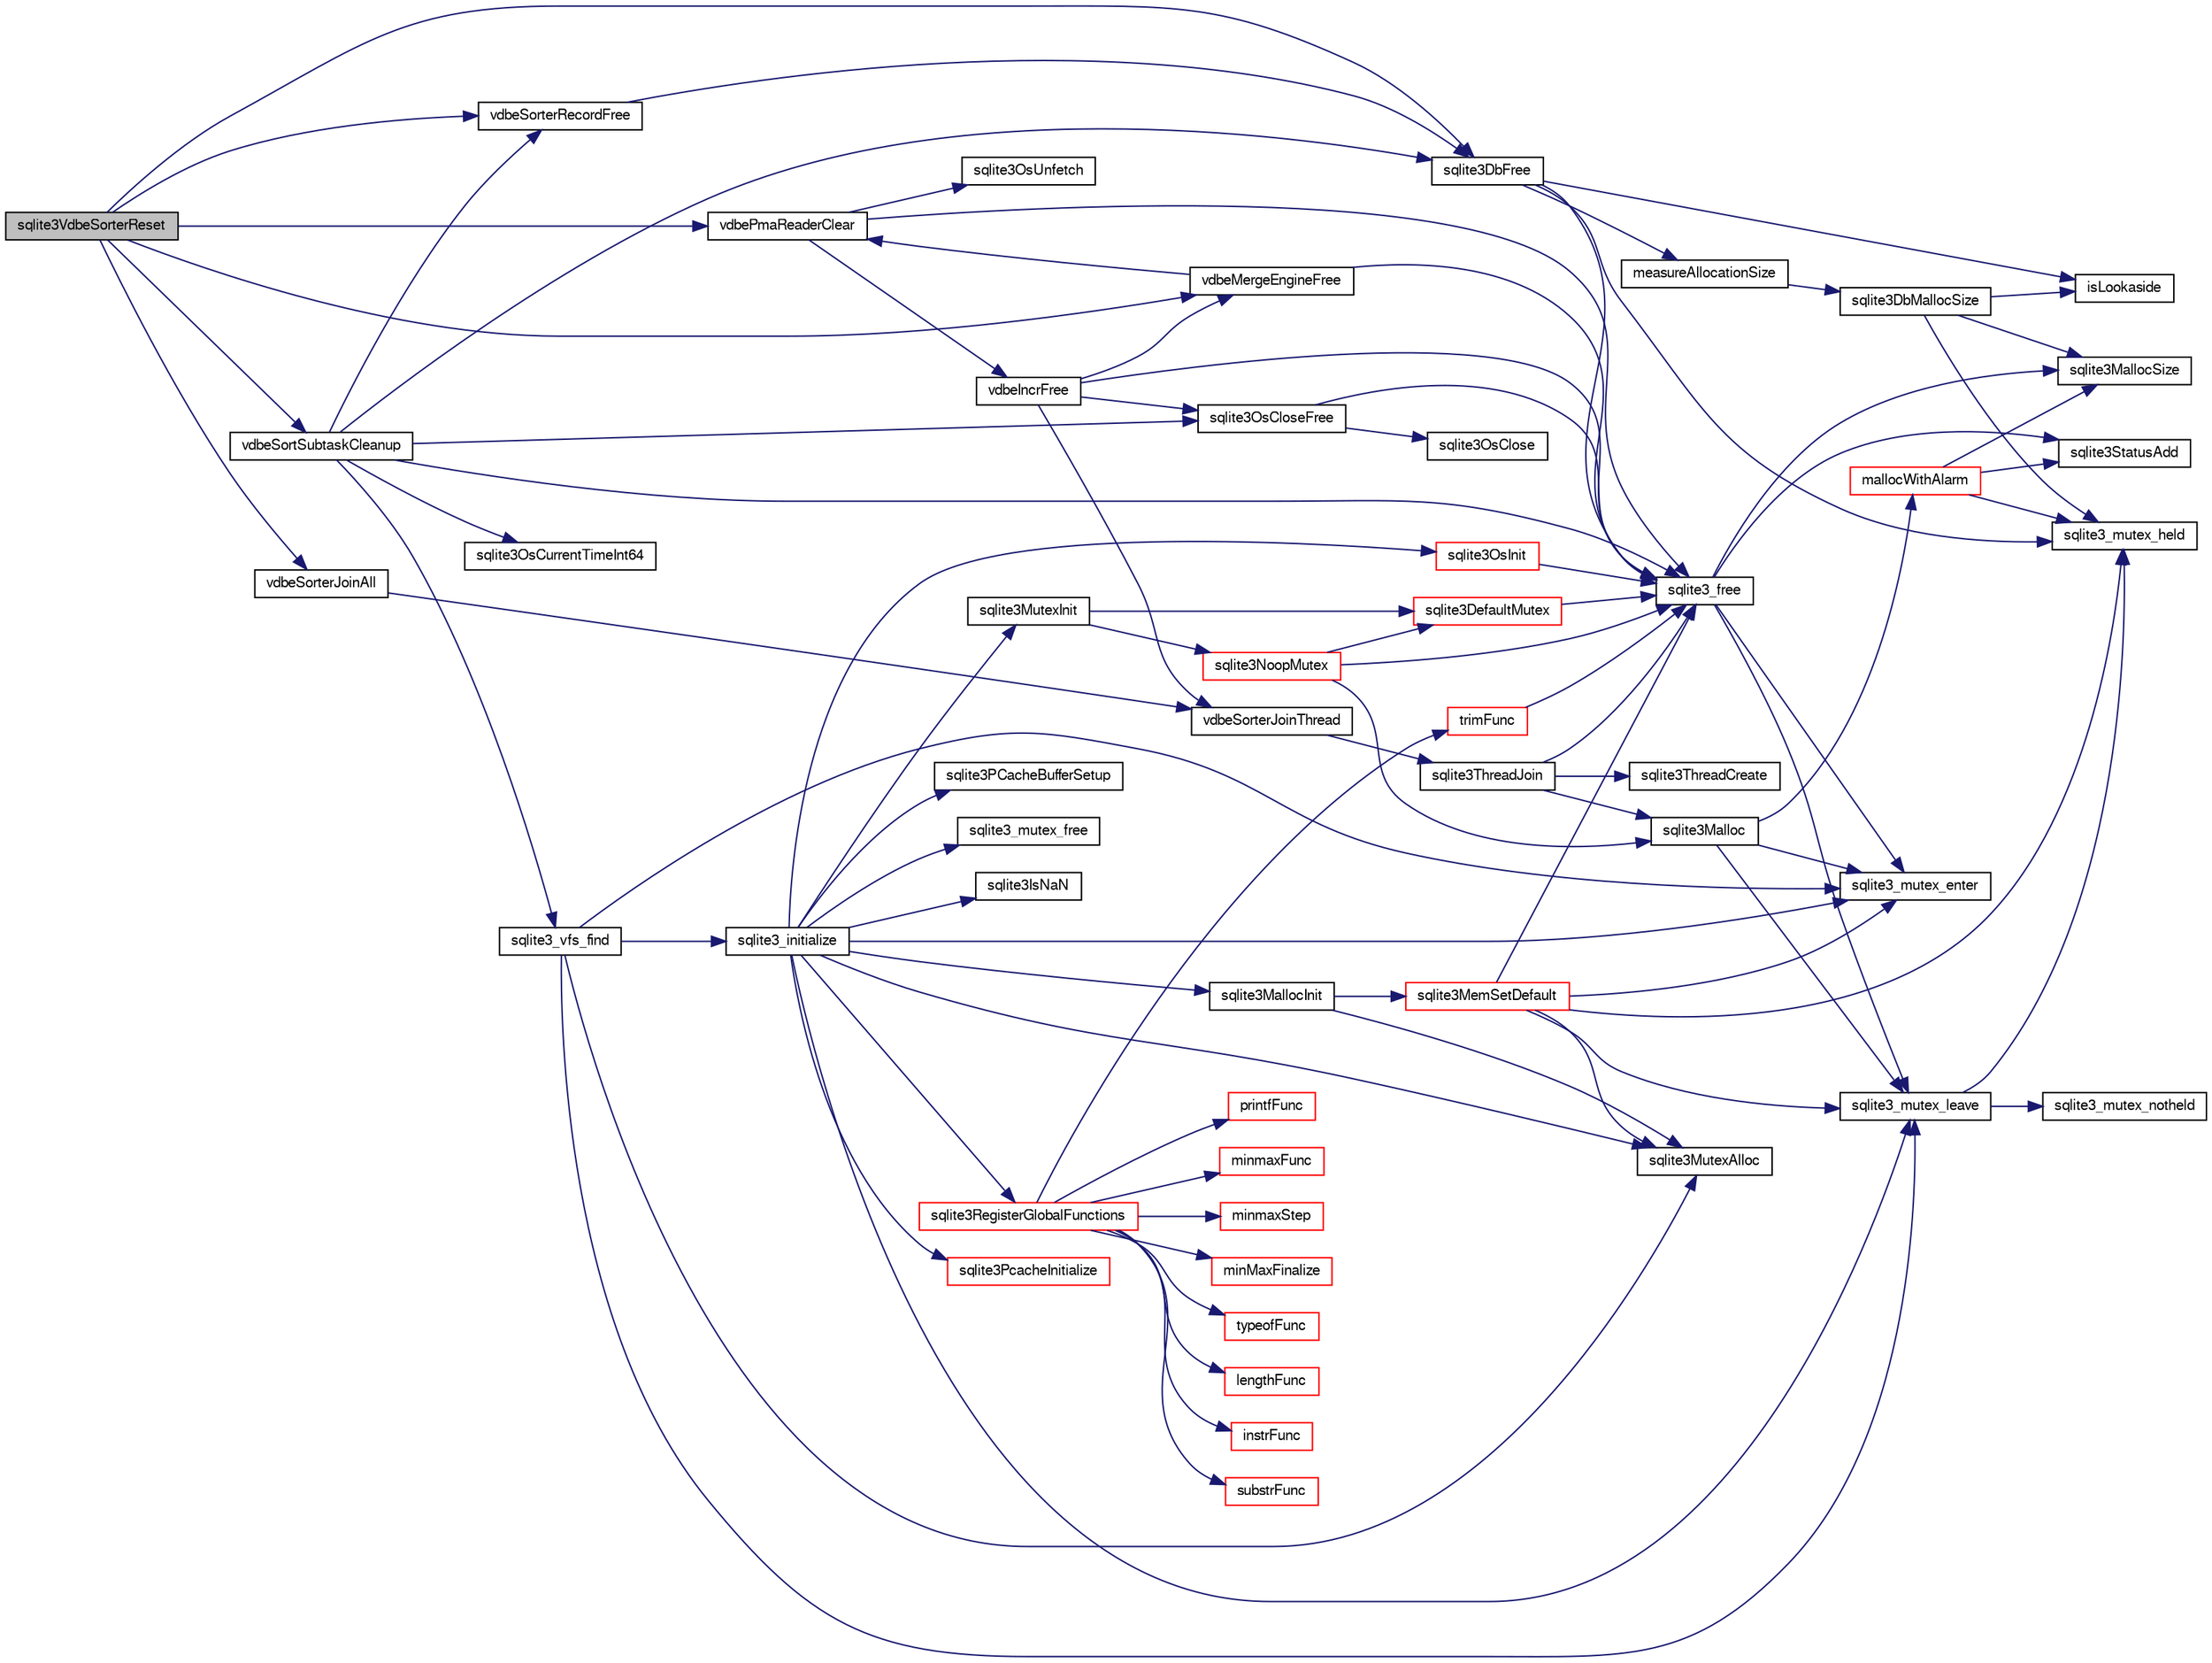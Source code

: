 digraph "sqlite3VdbeSorterReset"
{
  edge [fontname="FreeSans",fontsize="10",labelfontname="FreeSans",labelfontsize="10"];
  node [fontname="FreeSans",fontsize="10",shape=record];
  rankdir="LR";
  Node793831 [label="sqlite3VdbeSorterReset",height=0.2,width=0.4,color="black", fillcolor="grey75", style="filled", fontcolor="black"];
  Node793831 -> Node793832 [color="midnightblue",fontsize="10",style="solid",fontname="FreeSans"];
  Node793832 [label="vdbeSorterJoinAll",height=0.2,width=0.4,color="black", fillcolor="white", style="filled",URL="$sqlite3_8c.html#a5cdb5b8f6cb109f97528d36e28565113"];
  Node793832 -> Node793833 [color="midnightblue",fontsize="10",style="solid",fontname="FreeSans"];
  Node793833 [label="vdbeSorterJoinThread",height=0.2,width=0.4,color="black", fillcolor="white", style="filled",URL="$sqlite3_8c.html#a4e60b28b8975e8e1e4fa2059c12561f0"];
  Node793833 -> Node793834 [color="midnightblue",fontsize="10",style="solid",fontname="FreeSans"];
  Node793834 [label="sqlite3ThreadJoin",height=0.2,width=0.4,color="black", fillcolor="white", style="filled",URL="$sqlite3_8c.html#a5d675a90f2ab38ee6ca70a0a6345e225"];
  Node793834 -> Node793835 [color="midnightblue",fontsize="10",style="solid",fontname="FreeSans"];
  Node793835 [label="sqlite3_free",height=0.2,width=0.4,color="black", fillcolor="white", style="filled",URL="$sqlite3_8c.html#a6552349e36a8a691af5487999ab09519"];
  Node793835 -> Node793836 [color="midnightblue",fontsize="10",style="solid",fontname="FreeSans"];
  Node793836 [label="sqlite3_mutex_enter",height=0.2,width=0.4,color="black", fillcolor="white", style="filled",URL="$sqlite3_8c.html#a1c12cde690bd89f104de5cbad12a6bf5"];
  Node793835 -> Node793837 [color="midnightblue",fontsize="10",style="solid",fontname="FreeSans"];
  Node793837 [label="sqlite3StatusAdd",height=0.2,width=0.4,color="black", fillcolor="white", style="filled",URL="$sqlite3_8c.html#afa029f93586aeab4cc85360905dae9cd"];
  Node793835 -> Node793838 [color="midnightblue",fontsize="10",style="solid",fontname="FreeSans"];
  Node793838 [label="sqlite3MallocSize",height=0.2,width=0.4,color="black", fillcolor="white", style="filled",URL="$sqlite3_8c.html#acf5d2a5f35270bafb050bd2def576955"];
  Node793835 -> Node793839 [color="midnightblue",fontsize="10",style="solid",fontname="FreeSans"];
  Node793839 [label="sqlite3_mutex_leave",height=0.2,width=0.4,color="black", fillcolor="white", style="filled",URL="$sqlite3_8c.html#a5838d235601dbd3c1fa993555c6bcc93"];
  Node793839 -> Node793840 [color="midnightblue",fontsize="10",style="solid",fontname="FreeSans"];
  Node793840 [label="sqlite3_mutex_held",height=0.2,width=0.4,color="black", fillcolor="white", style="filled",URL="$sqlite3_8c.html#acf77da68932b6bc163c5e68547ecc3e7"];
  Node793839 -> Node793841 [color="midnightblue",fontsize="10",style="solid",fontname="FreeSans"];
  Node793841 [label="sqlite3_mutex_notheld",height=0.2,width=0.4,color="black", fillcolor="white", style="filled",URL="$sqlite3_8c.html#a83967c837c1c000d3b5adcfaa688f5dc"];
  Node793834 -> Node793842 [color="midnightblue",fontsize="10",style="solid",fontname="FreeSans"];
  Node793842 [label="sqlite3ThreadCreate",height=0.2,width=0.4,color="black", fillcolor="white", style="filled",URL="$sqlite3_8c.html#a7dcba51ea870cc37833e5b2a5a157bef"];
  Node793834 -> Node793843 [color="midnightblue",fontsize="10",style="solid",fontname="FreeSans"];
  Node793843 [label="sqlite3Malloc",height=0.2,width=0.4,color="black", fillcolor="white", style="filled",URL="$sqlite3_8c.html#a361a2eaa846b1885f123abe46f5d8b2b"];
  Node793843 -> Node793836 [color="midnightblue",fontsize="10",style="solid",fontname="FreeSans"];
  Node793843 -> Node793844 [color="midnightblue",fontsize="10",style="solid",fontname="FreeSans"];
  Node793844 [label="mallocWithAlarm",height=0.2,width=0.4,color="red", fillcolor="white", style="filled",URL="$sqlite3_8c.html#ab070d5cf8e48ec8a6a43cf025d48598b"];
  Node793844 -> Node793840 [color="midnightblue",fontsize="10",style="solid",fontname="FreeSans"];
  Node793844 -> Node793838 [color="midnightblue",fontsize="10",style="solid",fontname="FreeSans"];
  Node793844 -> Node793837 [color="midnightblue",fontsize="10",style="solid",fontname="FreeSans"];
  Node793843 -> Node793839 [color="midnightblue",fontsize="10",style="solid",fontname="FreeSans"];
  Node793831 -> Node793848 [color="midnightblue",fontsize="10",style="solid",fontname="FreeSans"];
  Node793848 [label="vdbePmaReaderClear",height=0.2,width=0.4,color="black", fillcolor="white", style="filled",URL="$sqlite3_8c.html#ae4ef2e668d3028e75343e65046d42a2d"];
  Node793848 -> Node793835 [color="midnightblue",fontsize="10",style="solid",fontname="FreeSans"];
  Node793848 -> Node793849 [color="midnightblue",fontsize="10",style="solid",fontname="FreeSans"];
  Node793849 [label="sqlite3OsUnfetch",height=0.2,width=0.4,color="black", fillcolor="white", style="filled",URL="$sqlite3_8c.html#abc0da72cb8b8989cf8708b572fe5fef4"];
  Node793848 -> Node793850 [color="midnightblue",fontsize="10",style="solid",fontname="FreeSans"];
  Node793850 [label="vdbeIncrFree",height=0.2,width=0.4,color="black", fillcolor="white", style="filled",URL="$sqlite3_8c.html#a2cf58de324cfc3b315c058575986bbee"];
  Node793850 -> Node793833 [color="midnightblue",fontsize="10",style="solid",fontname="FreeSans"];
  Node793850 -> Node793851 [color="midnightblue",fontsize="10",style="solid",fontname="FreeSans"];
  Node793851 [label="sqlite3OsCloseFree",height=0.2,width=0.4,color="black", fillcolor="white", style="filled",URL="$sqlite3_8c.html#a55e2ac414d354ed16d51e9fb500e21df"];
  Node793851 -> Node793852 [color="midnightblue",fontsize="10",style="solid",fontname="FreeSans"];
  Node793852 [label="sqlite3OsClose",height=0.2,width=0.4,color="black", fillcolor="white", style="filled",URL="$sqlite3_8c.html#aa5f0aeb27273a57c0523deaf48997533"];
  Node793851 -> Node793835 [color="midnightblue",fontsize="10",style="solid",fontname="FreeSans"];
  Node793850 -> Node793853 [color="midnightblue",fontsize="10",style="solid",fontname="FreeSans"];
  Node793853 [label="vdbeMergeEngineFree",height=0.2,width=0.4,color="black", fillcolor="white", style="filled",URL="$sqlite3_8c.html#a6cb59e7106205b62881f202786177310"];
  Node793853 -> Node793848 [color="midnightblue",fontsize="10",style="solid",fontname="FreeSans"];
  Node793853 -> Node793835 [color="midnightblue",fontsize="10",style="solid",fontname="FreeSans"];
  Node793850 -> Node793835 [color="midnightblue",fontsize="10",style="solid",fontname="FreeSans"];
  Node793831 -> Node793854 [color="midnightblue",fontsize="10",style="solid",fontname="FreeSans"];
  Node793854 [label="sqlite3DbFree",height=0.2,width=0.4,color="black", fillcolor="white", style="filled",URL="$sqlite3_8c.html#ac70ab821a6607b4a1b909582dc37a069"];
  Node793854 -> Node793840 [color="midnightblue",fontsize="10",style="solid",fontname="FreeSans"];
  Node793854 -> Node793855 [color="midnightblue",fontsize="10",style="solid",fontname="FreeSans"];
  Node793855 [label="measureAllocationSize",height=0.2,width=0.4,color="black", fillcolor="white", style="filled",URL="$sqlite3_8c.html#a45731e644a22fdb756e2b6337224217a"];
  Node793855 -> Node793856 [color="midnightblue",fontsize="10",style="solid",fontname="FreeSans"];
  Node793856 [label="sqlite3DbMallocSize",height=0.2,width=0.4,color="black", fillcolor="white", style="filled",URL="$sqlite3_8c.html#aa397e5a8a03495203a0767abf0a71f86"];
  Node793856 -> Node793838 [color="midnightblue",fontsize="10",style="solid",fontname="FreeSans"];
  Node793856 -> Node793840 [color="midnightblue",fontsize="10",style="solid",fontname="FreeSans"];
  Node793856 -> Node793857 [color="midnightblue",fontsize="10",style="solid",fontname="FreeSans"];
  Node793857 [label="isLookaside",height=0.2,width=0.4,color="black", fillcolor="white", style="filled",URL="$sqlite3_8c.html#a770fa05ff9717b75e16f4d968a77b897"];
  Node793854 -> Node793857 [color="midnightblue",fontsize="10",style="solid",fontname="FreeSans"];
  Node793854 -> Node793835 [color="midnightblue",fontsize="10",style="solid",fontname="FreeSans"];
  Node793831 -> Node793853 [color="midnightblue",fontsize="10",style="solid",fontname="FreeSans"];
  Node793831 -> Node793858 [color="midnightblue",fontsize="10",style="solid",fontname="FreeSans"];
  Node793858 [label="vdbeSortSubtaskCleanup",height=0.2,width=0.4,color="black", fillcolor="white", style="filled",URL="$sqlite3_8c.html#abc8ce4c3ef58cc10f5b27642aab32b30"];
  Node793858 -> Node793854 [color="midnightblue",fontsize="10",style="solid",fontname="FreeSans"];
  Node793858 -> Node793835 [color="midnightblue",fontsize="10",style="solid",fontname="FreeSans"];
  Node793858 -> Node793859 [color="midnightblue",fontsize="10",style="solid",fontname="FreeSans"];
  Node793859 [label="vdbeSorterRecordFree",height=0.2,width=0.4,color="black", fillcolor="white", style="filled",URL="$sqlite3_8c.html#a5f08df9af03994aeeefdf419c66510d6"];
  Node793859 -> Node793854 [color="midnightblue",fontsize="10",style="solid",fontname="FreeSans"];
  Node793858 -> Node793851 [color="midnightblue",fontsize="10",style="solid",fontname="FreeSans"];
  Node793858 -> Node793860 [color="midnightblue",fontsize="10",style="solid",fontname="FreeSans"];
  Node793860 [label="sqlite3OsCurrentTimeInt64",height=0.2,width=0.4,color="black", fillcolor="white", style="filled",URL="$sqlite3_8c.html#a8fba11754c83b89782ef18af266f5ec2"];
  Node793858 -> Node793861 [color="midnightblue",fontsize="10",style="solid",fontname="FreeSans"];
  Node793861 [label="sqlite3_vfs_find",height=0.2,width=0.4,color="black", fillcolor="white", style="filled",URL="$sqlite3_8c.html#a009b28f3d275077f7bb7f3ef37de6095"];
  Node793861 -> Node793862 [color="midnightblue",fontsize="10",style="solid",fontname="FreeSans"];
  Node793862 [label="sqlite3_initialize",height=0.2,width=0.4,color="black", fillcolor="white", style="filled",URL="$sqlite3_8c.html#ab0c0ee2d5d4cf8b28e9572296a8861df"];
  Node793862 -> Node793863 [color="midnightblue",fontsize="10",style="solid",fontname="FreeSans"];
  Node793863 [label="sqlite3MutexInit",height=0.2,width=0.4,color="black", fillcolor="white", style="filled",URL="$sqlite3_8c.html#a7906afcdd1cdb3d0007eb932398a1158"];
  Node793863 -> Node793864 [color="midnightblue",fontsize="10",style="solid",fontname="FreeSans"];
  Node793864 [label="sqlite3DefaultMutex",height=0.2,width=0.4,color="red", fillcolor="white", style="filled",URL="$sqlite3_8c.html#ac895a71e325f9b2f9b862f737c17aca8"];
  Node793864 -> Node793835 [color="midnightblue",fontsize="10",style="solid",fontname="FreeSans"];
  Node793863 -> Node793873 [color="midnightblue",fontsize="10",style="solid",fontname="FreeSans"];
  Node793873 [label="sqlite3NoopMutex",height=0.2,width=0.4,color="red", fillcolor="white", style="filled",URL="$sqlite3_8c.html#a09742cde9ef371d94f8201d2cdb543e4"];
  Node793873 -> Node793843 [color="midnightblue",fontsize="10",style="solid",fontname="FreeSans"];
  Node793873 -> Node793835 [color="midnightblue",fontsize="10",style="solid",fontname="FreeSans"];
  Node793873 -> Node793864 [color="midnightblue",fontsize="10",style="solid",fontname="FreeSans"];
  Node793862 -> Node793881 [color="midnightblue",fontsize="10",style="solid",fontname="FreeSans"];
  Node793881 [label="sqlite3MutexAlloc",height=0.2,width=0.4,color="black", fillcolor="white", style="filled",URL="$sqlite3_8c.html#a0e3f432ee581f6876b590e7ad7e84e19"];
  Node793862 -> Node793836 [color="midnightblue",fontsize="10",style="solid",fontname="FreeSans"];
  Node793862 -> Node793882 [color="midnightblue",fontsize="10",style="solid",fontname="FreeSans"];
  Node793882 [label="sqlite3MallocInit",height=0.2,width=0.4,color="black", fillcolor="white", style="filled",URL="$sqlite3_8c.html#a9e06f9e7cad0d83ce80ab493c9533552"];
  Node793882 -> Node793883 [color="midnightblue",fontsize="10",style="solid",fontname="FreeSans"];
  Node793883 [label="sqlite3MemSetDefault",height=0.2,width=0.4,color="red", fillcolor="white", style="filled",URL="$sqlite3_8c.html#a162fbfd727e92c5f8f72625b5ff62549"];
  Node793883 -> Node793881 [color="midnightblue",fontsize="10",style="solid",fontname="FreeSans"];
  Node793883 -> Node793836 [color="midnightblue",fontsize="10",style="solid",fontname="FreeSans"];
  Node793883 -> Node793839 [color="midnightblue",fontsize="10",style="solid",fontname="FreeSans"];
  Node793883 -> Node793840 [color="midnightblue",fontsize="10",style="solid",fontname="FreeSans"];
  Node793883 -> Node793835 [color="midnightblue",fontsize="10",style="solid",fontname="FreeSans"];
  Node793882 -> Node793881 [color="midnightblue",fontsize="10",style="solid",fontname="FreeSans"];
  Node793862 -> Node793839 [color="midnightblue",fontsize="10",style="solid",fontname="FreeSans"];
  Node793862 -> Node793973 [color="midnightblue",fontsize="10",style="solid",fontname="FreeSans"];
  Node793973 [label="sqlite3RegisterGlobalFunctions",height=0.2,width=0.4,color="red", fillcolor="white", style="filled",URL="$sqlite3_8c.html#a9f75bd111010f29e1b8d74344473c4ec"];
  Node793973 -> Node793974 [color="midnightblue",fontsize="10",style="solid",fontname="FreeSans"];
  Node793974 [label="trimFunc",height=0.2,width=0.4,color="red", fillcolor="white", style="filled",URL="$sqlite3_8c.html#afad56dbe7f08139a630156e644b14704"];
  Node793974 -> Node793835 [color="midnightblue",fontsize="10",style="solid",fontname="FreeSans"];
  Node793973 -> Node793987 [color="midnightblue",fontsize="10",style="solid",fontname="FreeSans"];
  Node793987 [label="minmaxFunc",height=0.2,width=0.4,color="red", fillcolor="white", style="filled",URL="$sqlite3_8c.html#a4d00f48b948fd73cb70bcfd1efc0bfb0"];
  Node793973 -> Node793996 [color="midnightblue",fontsize="10",style="solid",fontname="FreeSans"];
  Node793996 [label="minmaxStep",height=0.2,width=0.4,color="red", fillcolor="white", style="filled",URL="$sqlite3_8c.html#a5b4c0da0f3b61d7ff25ebd30aa22cca4"];
  Node793973 -> Node794000 [color="midnightblue",fontsize="10",style="solid",fontname="FreeSans"];
  Node794000 [label="minMaxFinalize",height=0.2,width=0.4,color="red", fillcolor="white", style="filled",URL="$sqlite3_8c.html#a0439dd90934a2dee93517c50884d5924"];
  Node793973 -> Node794001 [color="midnightblue",fontsize="10",style="solid",fontname="FreeSans"];
  Node794001 [label="typeofFunc",height=0.2,width=0.4,color="red", fillcolor="white", style="filled",URL="$sqlite3_8c.html#aba6c564ff0d6b017de448469d0fb243f"];
  Node793973 -> Node794002 [color="midnightblue",fontsize="10",style="solid",fontname="FreeSans"];
  Node794002 [label="lengthFunc",height=0.2,width=0.4,color="red", fillcolor="white", style="filled",URL="$sqlite3_8c.html#affdabf006c37c26a1c3e325badb83546"];
  Node793973 -> Node794007 [color="midnightblue",fontsize="10",style="solid",fontname="FreeSans"];
  Node794007 [label="instrFunc",height=0.2,width=0.4,color="red", fillcolor="white", style="filled",URL="$sqlite3_8c.html#a8f86ca540b92ac28aaefaa126170cf8c"];
  Node793973 -> Node794009 [color="midnightblue",fontsize="10",style="solid",fontname="FreeSans"];
  Node794009 [label="substrFunc",height=0.2,width=0.4,color="red", fillcolor="white", style="filled",URL="$sqlite3_8c.html#a8a8739d9af5589338113371e440b2734"];
  Node793973 -> Node794014 [color="midnightblue",fontsize="10",style="solid",fontname="FreeSans"];
  Node794014 [label="printfFunc",height=0.2,width=0.4,color="red", fillcolor="white", style="filled",URL="$sqlite3_8c.html#a80ca21d434c7c5b6668bee721331dda8"];
  Node793862 -> Node794119 [color="midnightblue",fontsize="10",style="solid",fontname="FreeSans"];
  Node794119 [label="sqlite3PcacheInitialize",height=0.2,width=0.4,color="red", fillcolor="white", style="filled",URL="$sqlite3_8c.html#a2902c61ddc88bea002c4d69fe4052b1f"];
  Node793862 -> Node794120 [color="midnightblue",fontsize="10",style="solid",fontname="FreeSans"];
  Node794120 [label="sqlite3OsInit",height=0.2,width=0.4,color="red", fillcolor="white", style="filled",URL="$sqlite3_8c.html#afeaa886fe1ca086a30fd278b1d069762"];
  Node794120 -> Node793835 [color="midnightblue",fontsize="10",style="solid",fontname="FreeSans"];
  Node793862 -> Node794124 [color="midnightblue",fontsize="10",style="solid",fontname="FreeSans"];
  Node794124 [label="sqlite3PCacheBufferSetup",height=0.2,width=0.4,color="black", fillcolor="white", style="filled",URL="$sqlite3_8c.html#ad18a1eebefdfbc4254f473f7b0101937"];
  Node793862 -> Node794125 [color="midnightblue",fontsize="10",style="solid",fontname="FreeSans"];
  Node794125 [label="sqlite3_mutex_free",height=0.2,width=0.4,color="black", fillcolor="white", style="filled",URL="$sqlite3_8c.html#a2db2e72e08f6873afa9c61b0ec726fec"];
  Node793862 -> Node793909 [color="midnightblue",fontsize="10",style="solid",fontname="FreeSans"];
  Node793909 [label="sqlite3IsNaN",height=0.2,width=0.4,color="black", fillcolor="white", style="filled",URL="$sqlite3_8c.html#aed4d78203877c3486765ccbc7feebb50"];
  Node793861 -> Node793881 [color="midnightblue",fontsize="10",style="solid",fontname="FreeSans"];
  Node793861 -> Node793836 [color="midnightblue",fontsize="10",style="solid",fontname="FreeSans"];
  Node793861 -> Node793839 [color="midnightblue",fontsize="10",style="solid",fontname="FreeSans"];
  Node793831 -> Node793859 [color="midnightblue",fontsize="10",style="solid",fontname="FreeSans"];
}

